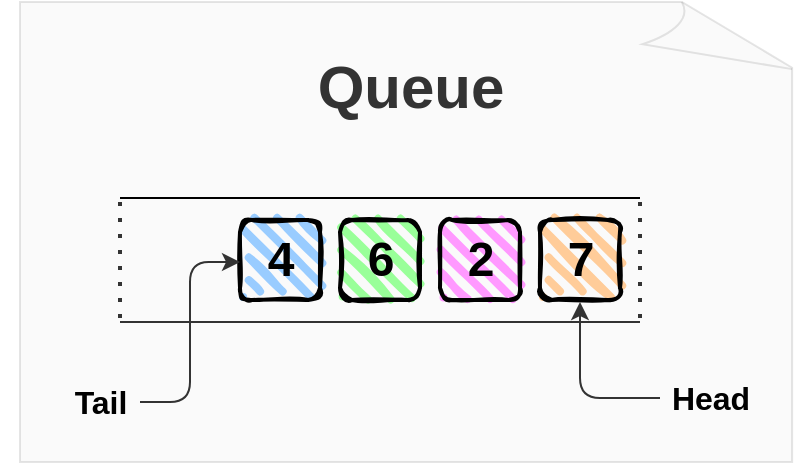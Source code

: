 <mxfile version="13.6.2" type="device"><diagram id="OPoUXuKz_EXgER5idxjt" name="Queue Data Structure"><mxGraphModel dx="630" dy="541" grid="1" gridSize="10" guides="1" tooltips="1" connect="1" arrows="1" fold="1" page="1" pageScale="1" pageWidth="827" pageHeight="1169" math="0" shadow="0"><root><mxCell id="0"/><mxCell id="1" parent="0"/><mxCell id="psc6OSCXyJufd8qc_pWz-56" value="" style="whiteSpace=wrap;html=1;shape=mxgraph.basic.document;rounded=1;fontSize=16;fontColor=#000099;opacity=10;sketch=0;fillColor=#CCCCCC;" vertex="1" parent="1"><mxGeometry x="230" y="290" width="390" height="230" as="geometry"/></mxCell><mxCell id="psc6OSCXyJufd8qc_pWz-1" value="" style="endArrow=none;html=1;fontColor=#000099;" edge="1" parent="1"><mxGeometry width="50" height="50" relative="1" as="geometry"><mxPoint x="280" y="388" as="sourcePoint"/><mxPoint x="540" y="388" as="targetPoint"/></mxGeometry></mxCell><mxCell id="psc6OSCXyJufd8qc_pWz-2" value="" style="endArrow=none;html=1;strokeColor=#333333;" edge="1" parent="1"><mxGeometry width="50" height="50" relative="1" as="geometry"><mxPoint x="280" y="450" as="sourcePoint"/><mxPoint x="540" y="450" as="targetPoint"/></mxGeometry></mxCell><mxCell id="psc6OSCXyJufd8qc_pWz-25" value="" style="endArrow=none;dashed=1;html=1;dashPattern=1 3;strokeWidth=2;strokeColor=#333333;" edge="1" parent="1"><mxGeometry width="50" height="50" relative="1" as="geometry"><mxPoint x="280" y="448" as="sourcePoint"/><mxPoint x="280" y="388" as="targetPoint"/></mxGeometry></mxCell><mxCell id="psc6OSCXyJufd8qc_pWz-29" value="" style="endArrow=none;dashed=1;html=1;dashPattern=1 3;strokeWidth=2;strokeColor=#333333;" edge="1" parent="1"><mxGeometry width="50" height="50" relative="1" as="geometry"><mxPoint x="540" y="448" as="sourcePoint"/><mxPoint x="540" y="388" as="targetPoint"/></mxGeometry></mxCell><mxCell id="psc6OSCXyJufd8qc_pWz-32" value="Queue &lt;br style=&quot;font-size: 30px&quot;&gt;" style="text;strokeColor=none;fillColor=none;html=1;fontSize=30;fontStyle=1;verticalAlign=middle;align=center;rounded=1;fontColor=#333333;" vertex="1" parent="1"><mxGeometry x="320" y="312" width="210" height="40" as="geometry"/></mxCell><mxCell id="psc6OSCXyJufd8qc_pWz-36" value="" style="group" vertex="1" connectable="0" parent="1"><mxGeometry x="340" y="399" width="40" height="40" as="geometry"/></mxCell><mxCell id="psc6OSCXyJufd8qc_pWz-35" value="" style="rounded=1;whiteSpace=wrap;html=1;strokeWidth=2;fillWeight=4;hachureGap=8;hachureAngle=45;sketch=1;fontSize=30;fontColor=#333333;fillColor=#99CCFF;" vertex="1" parent="psc6OSCXyJufd8qc_pWz-36"><mxGeometry width="40" height="40" as="geometry"/></mxCell><mxCell id="psc6OSCXyJufd8qc_pWz-14" value="4" style="text;strokeColor=none;fillColor=none;html=1;fontSize=24;fontStyle=1;verticalAlign=middle;align=center;rounded=1;" vertex="1" parent="psc6OSCXyJufd8qc_pWz-36"><mxGeometry x="5" y="5" width="30" height="30" as="geometry"/></mxCell><mxCell id="psc6OSCXyJufd8qc_pWz-37" value="" style="group" vertex="1" connectable="0" parent="1"><mxGeometry x="390" y="399" width="40" height="40" as="geometry"/></mxCell><mxCell id="psc6OSCXyJufd8qc_pWz-38" value="" style="rounded=1;whiteSpace=wrap;html=1;strokeWidth=2;fillWeight=4;hachureGap=8;hachureAngle=45;sketch=1;fontSize=30;fontColor=#333333;fillColor=#99FF99;" vertex="1" parent="psc6OSCXyJufd8qc_pWz-37"><mxGeometry width="40" height="40" as="geometry"/></mxCell><mxCell id="psc6OSCXyJufd8qc_pWz-39" value="6" style="text;strokeColor=none;fillColor=none;html=1;fontSize=24;fontStyle=1;verticalAlign=middle;align=center;rounded=1;" vertex="1" parent="psc6OSCXyJufd8qc_pWz-37"><mxGeometry x="5" y="5" width="30" height="30" as="geometry"/></mxCell><mxCell id="psc6OSCXyJufd8qc_pWz-40" value="" style="group" vertex="1" connectable="0" parent="1"><mxGeometry x="440" y="399" width="40" height="40" as="geometry"/></mxCell><mxCell id="psc6OSCXyJufd8qc_pWz-41" value="" style="rounded=1;whiteSpace=wrap;html=1;strokeWidth=2;fillWeight=4;hachureGap=8;hachureAngle=45;sketch=1;fontSize=30;fontColor=#333333;fillColor=#FF99FF;" vertex="1" parent="psc6OSCXyJufd8qc_pWz-40"><mxGeometry width="40" height="40" as="geometry"/></mxCell><mxCell id="psc6OSCXyJufd8qc_pWz-42" value="2" style="text;strokeColor=none;fillColor=none;html=1;fontSize=24;fontStyle=1;verticalAlign=middle;align=center;rounded=1;" vertex="1" parent="psc6OSCXyJufd8qc_pWz-40"><mxGeometry x="5" y="5" width="30" height="30" as="geometry"/></mxCell><mxCell id="psc6OSCXyJufd8qc_pWz-43" value="" style="group" vertex="1" connectable="0" parent="1"><mxGeometry x="490" y="399" width="40" height="40" as="geometry"/></mxCell><mxCell id="psc6OSCXyJufd8qc_pWz-44" value="" style="rounded=1;whiteSpace=wrap;html=1;strokeWidth=2;fillWeight=4;hachureGap=8;hachureAngle=45;sketch=1;fontSize=30;fontColor=#333333;fillColor=#FFCC99;" vertex="1" parent="psc6OSCXyJufd8qc_pWz-43"><mxGeometry width="40" height="40" as="geometry"/></mxCell><mxCell id="psc6OSCXyJufd8qc_pWz-45" value="7" style="text;strokeColor=none;fillColor=none;html=1;fontSize=24;fontStyle=1;verticalAlign=middle;align=center;rounded=1;" vertex="1" parent="psc6OSCXyJufd8qc_pWz-43"><mxGeometry x="5" y="5" width="30" height="30" as="geometry"/></mxCell><mxCell id="psc6OSCXyJufd8qc_pWz-50" value="Tail" style="text;strokeColor=none;fillColor=none;html=1;fontSize=16;fontStyle=1;verticalAlign=middle;align=center;rounded=1;" vertex="1" parent="1"><mxGeometry x="220" y="470" width="100" height="40" as="geometry"/></mxCell><mxCell id="psc6OSCXyJufd8qc_pWz-52" value="" style="edgeStyle=elbowEdgeStyle;elbow=horizontal;endArrow=classic;html=1;strokeColor=#333333;fontSize=20;fontColor=#000099;" edge="1" parent="1"><mxGeometry width="50" height="50" relative="1" as="geometry"><mxPoint x="290" y="490" as="sourcePoint"/><mxPoint x="340" y="420" as="targetPoint"/></mxGeometry></mxCell><mxCell id="psc6OSCXyJufd8qc_pWz-53" value="" style="edgeStyle=segmentEdgeStyle;endArrow=classic;html=1;strokeColor=#333333;fontSize=16;fontColor=#000099;" edge="1" parent="1"><mxGeometry width="50" height="50" relative="1" as="geometry"><mxPoint x="550" y="488" as="sourcePoint"/><mxPoint x="510" y="440" as="targetPoint"/></mxGeometry></mxCell><mxCell id="psc6OSCXyJufd8qc_pWz-54" value="Head" style="text;strokeColor=none;fillColor=none;html=1;fontSize=16;fontStyle=1;verticalAlign=middle;align=center;rounded=1;" vertex="1" parent="1"><mxGeometry x="535" y="473" width="80" height="30" as="geometry"/></mxCell></root></mxGraphModel></diagram></mxfile>